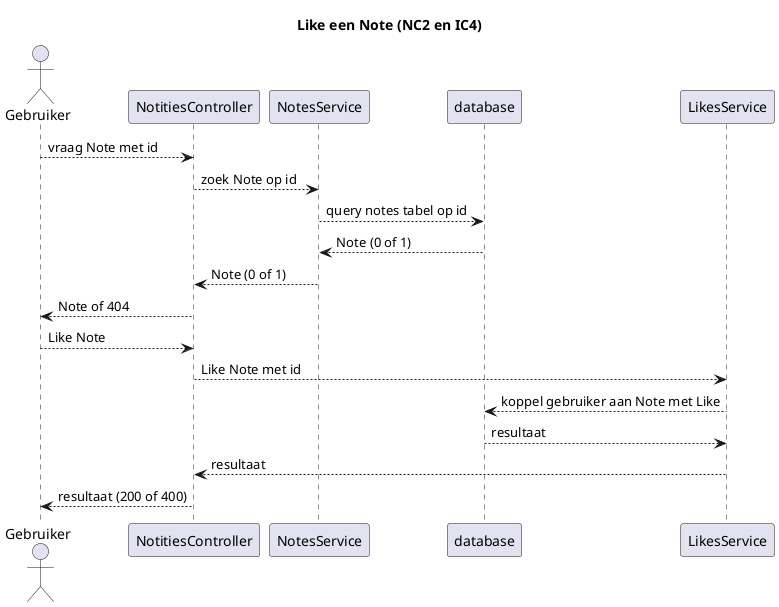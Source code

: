 @startuml

title Like een Note (NC2 en IC4)

actor Gebruiker

Gebruiker --> NotitiesController: vraag Note met id
NotitiesController --> NotesService: zoek Note op id
NotesService --> database: query notes tabel op id
database --> NotesService: Note (0 of 1)
NotesService --> NotitiesController: Note (0 of 1)
NotitiesController --> Gebruiker: Note of 404

Gebruiker --> NotitiesController: Like Note
NotitiesController --> LikesService: Like Note met id
LikesService --> database: koppel gebruiker aan Note met Like
database --> LikesService: resultaat
LikesService --> NotitiesController: resultaat
NotitiesController --> Gebruiker: resultaat (200 of 400)

@enduml
